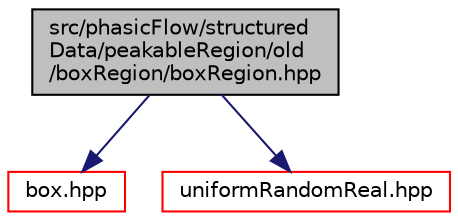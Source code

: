 digraph "src/phasicFlow/structuredData/peakableRegion/old/boxRegion/boxRegion.hpp"
{
 // LATEX_PDF_SIZE
  edge [fontname="Helvetica",fontsize="10",labelfontname="Helvetica",labelfontsize="10"];
  node [fontname="Helvetica",fontsize="10",shape=record];
  Node1 [label="src/phasicFlow/structured\lData/peakableRegion/old\l/boxRegion/boxRegion.hpp",height=0.2,width=0.4,color="black", fillcolor="grey75", style="filled", fontcolor="black",tooltip=" "];
  Node1 -> Node2 [color="midnightblue",fontsize="10",style="solid",fontname="Helvetica"];
  Node2 [label="box.hpp",height=0.2,width=0.4,color="red", fillcolor="white", style="filled",URL="$box_8hpp.html",tooltip=" "];
  Node1 -> Node52 [color="midnightblue",fontsize="10",style="solid",fontname="Helvetica"];
  Node52 [label="uniformRandomReal.hpp",height=0.2,width=0.4,color="red", fillcolor="white", style="filled",URL="$uniformRandomReal_8hpp.html",tooltip=" "];
}
